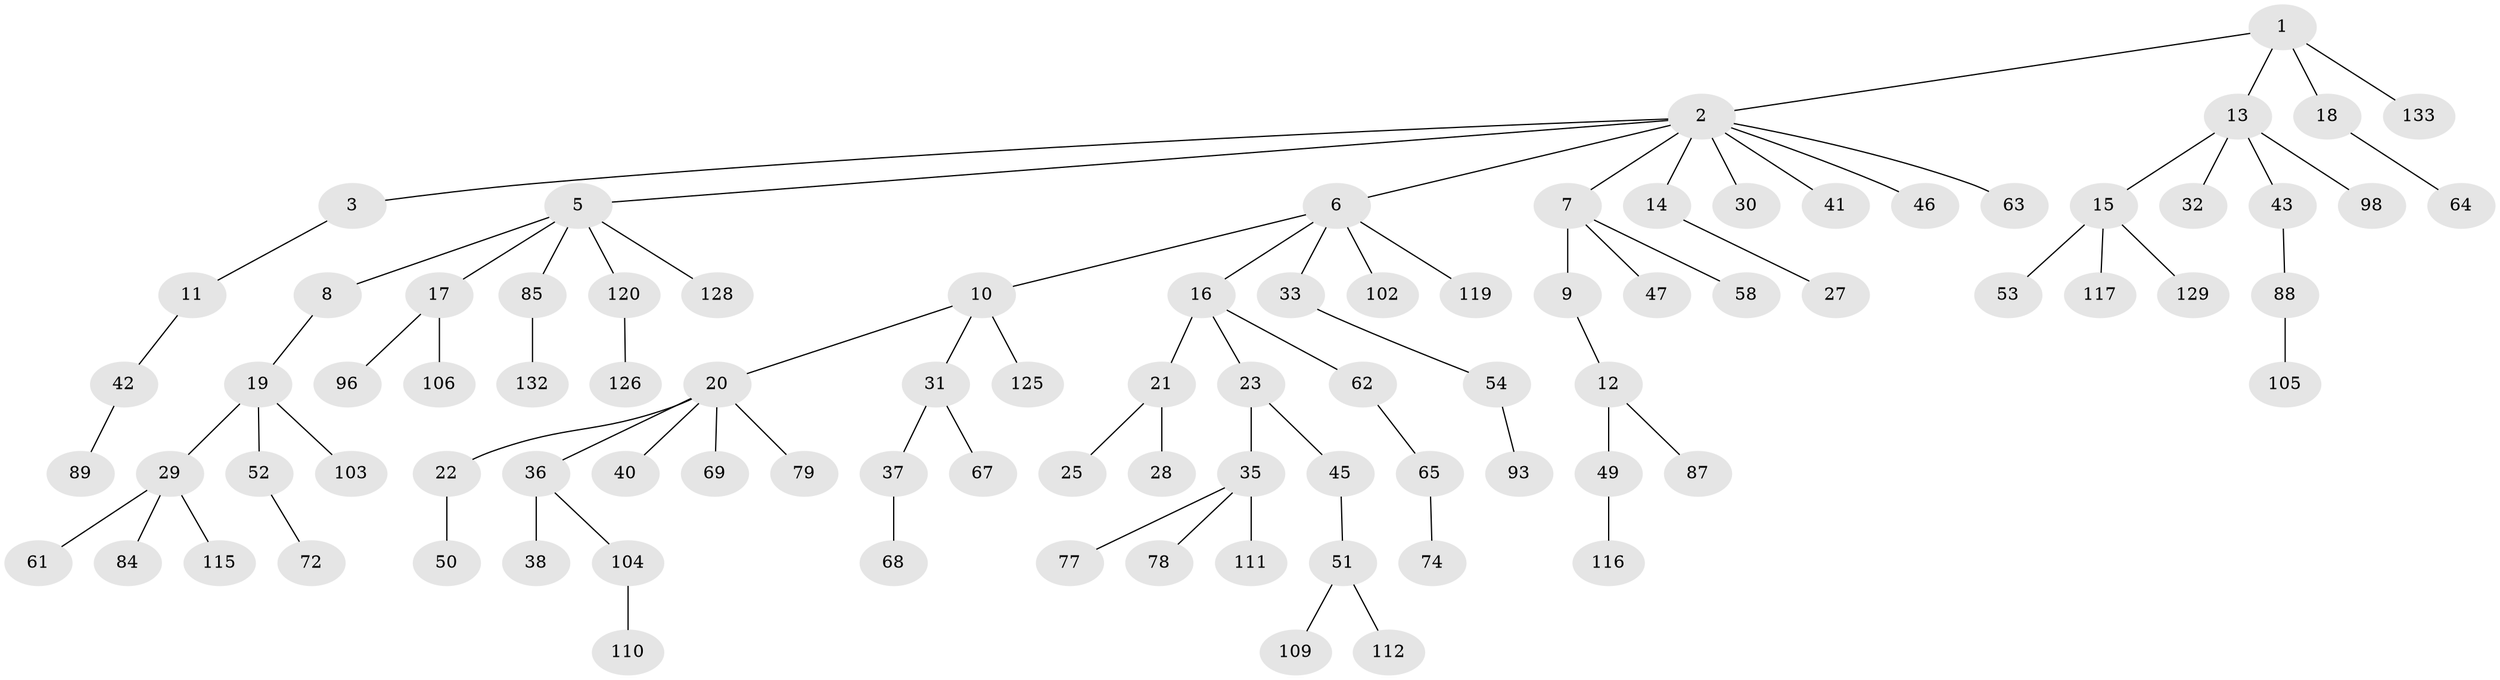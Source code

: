 // Generated by graph-tools (version 1.1) at 2025/24/03/03/25 07:24:08]
// undirected, 89 vertices, 88 edges
graph export_dot {
graph [start="1"]
  node [color=gray90,style=filled];
  1 [super="+91"];
  2 [super="+4"];
  3;
  5 [super="+107"];
  6 [super="+86"];
  7 [super="+26"];
  8 [super="+95"];
  9;
  10;
  11 [super="+71"];
  12 [super="+57"];
  13 [super="+24"];
  14 [super="+100"];
  15 [super="+48"];
  16 [super="+44"];
  17 [super="+76"];
  18 [super="+90"];
  19 [super="+56"];
  20 [super="+39"];
  21 [super="+94"];
  22;
  23 [super="+101"];
  25;
  27;
  28 [super="+82"];
  29 [super="+83"];
  30 [super="+124"];
  31 [super="+34"];
  32;
  33 [super="+59"];
  35 [super="+75"];
  36;
  37 [super="+73"];
  38 [super="+130"];
  40;
  41;
  42;
  43;
  45;
  46;
  47 [super="+66"];
  49 [super="+55"];
  50 [super="+135"];
  51 [super="+99"];
  52 [super="+92"];
  53 [super="+136"];
  54 [super="+60"];
  58 [super="+81"];
  61 [super="+121"];
  62;
  63;
  64 [super="+97"];
  65 [super="+70"];
  67;
  68;
  69 [super="+118"];
  72;
  74;
  77 [super="+123"];
  78;
  79 [super="+80"];
  84;
  85 [super="+131"];
  87 [super="+134"];
  88;
  89 [super="+113"];
  93;
  96 [super="+122"];
  98 [super="+108"];
  102;
  103;
  104 [super="+127"];
  105 [super="+114"];
  106;
  109;
  110;
  111;
  112;
  115;
  116;
  117;
  119;
  120;
  125;
  126;
  128;
  129;
  132;
  133;
  1 -- 2;
  1 -- 13;
  1 -- 18;
  1 -- 133;
  2 -- 3;
  2 -- 5;
  2 -- 6;
  2 -- 7;
  2 -- 30;
  2 -- 41;
  2 -- 46;
  2 -- 63;
  2 -- 14;
  3 -- 11;
  5 -- 8;
  5 -- 17;
  5 -- 85;
  5 -- 120;
  5 -- 128;
  6 -- 10;
  6 -- 16;
  6 -- 33;
  6 -- 119;
  6 -- 102;
  7 -- 9;
  7 -- 47;
  7 -- 58;
  8 -- 19;
  9 -- 12;
  10 -- 20;
  10 -- 31;
  10 -- 125;
  11 -- 42;
  12 -- 49;
  12 -- 87;
  13 -- 15;
  13 -- 32;
  13 -- 98;
  13 -- 43;
  14 -- 27;
  15 -- 53;
  15 -- 117;
  15 -- 129;
  16 -- 21;
  16 -- 23;
  16 -- 62;
  17 -- 96;
  17 -- 106;
  18 -- 64;
  19 -- 29;
  19 -- 52;
  19 -- 103;
  20 -- 22;
  20 -- 36;
  20 -- 40;
  20 -- 69;
  20 -- 79;
  21 -- 25;
  21 -- 28;
  22 -- 50;
  23 -- 35;
  23 -- 45;
  29 -- 61;
  29 -- 115;
  29 -- 84;
  31 -- 37;
  31 -- 67;
  33 -- 54;
  35 -- 77;
  35 -- 78;
  35 -- 111;
  36 -- 38;
  36 -- 104;
  37 -- 68;
  42 -- 89;
  43 -- 88;
  45 -- 51;
  49 -- 116;
  51 -- 109;
  51 -- 112;
  52 -- 72;
  54 -- 93;
  62 -- 65;
  65 -- 74;
  85 -- 132;
  88 -- 105;
  104 -- 110;
  120 -- 126;
}
